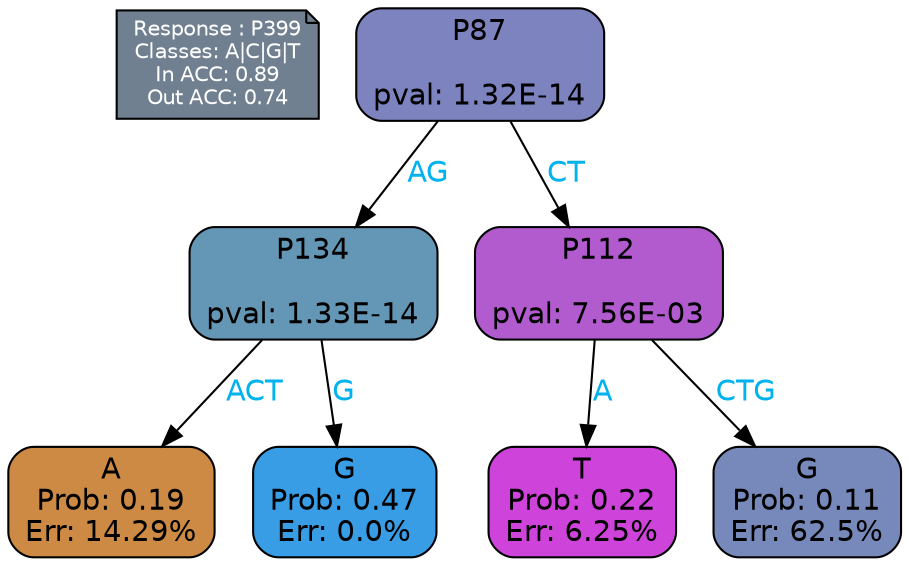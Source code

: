 digraph Tree {
node [shape=box, style="filled, rounded", color="black", fontname=helvetica] ;
graph [ranksep=equally, splines=polylines, bgcolor=transparent, dpi=600] ;
edge [fontname=helvetica] ;
LEGEND [label="Response : P399
Classes: A|C|G|T
In ACC: 0.89
Out ACC: 0.74
",shape=note,align=left,style=filled,fillcolor="slategray",fontcolor="white",fontsize=10];1 [label="P87

pval: 1.32E-14", fillcolor="#7d83be"] ;
2 [label="P134

pval: 1.33E-14", fillcolor="#6497b6"] ;
3 [label="A
Prob: 0.19
Err: 14.29%", fillcolor="#cd8a45"] ;
4 [label="G
Prob: 0.47
Err: 0.0%", fillcolor="#399de5"] ;
5 [label="P112

pval: 7.56E-03", fillcolor="#b15bcf"] ;
6 [label="T
Prob: 0.22
Err: 6.25%", fillcolor="#ce43da"] ;
7 [label="G
Prob: 0.11
Err: 62.5%", fillcolor="#7789ba"] ;
1 -> 2 [label="AG",fontcolor=deepskyblue2] ;
1 -> 5 [label="CT",fontcolor=deepskyblue2] ;
2 -> 3 [label="ACT",fontcolor=deepskyblue2] ;
2 -> 4 [label="G",fontcolor=deepskyblue2] ;
5 -> 6 [label="A",fontcolor=deepskyblue2] ;
5 -> 7 [label="CTG",fontcolor=deepskyblue2] ;
{rank = same; 3;4;6;7;}{rank = same; LEGEND;1;}}